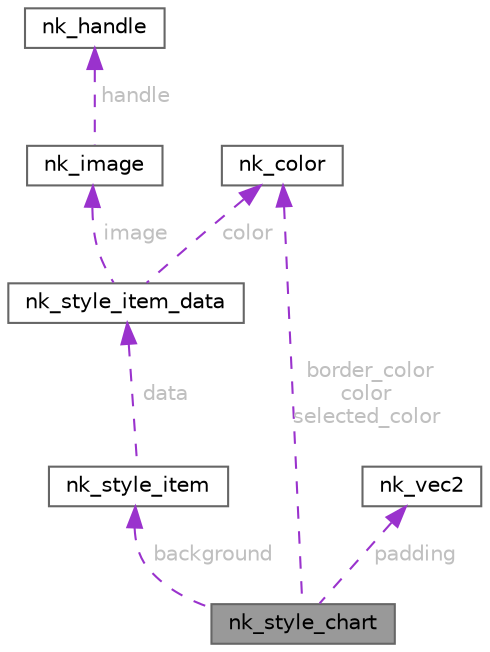 digraph "nk_style_chart"
{
 // LATEX_PDF_SIZE
  bgcolor="transparent";
  edge [fontname=Helvetica,fontsize=10,labelfontname=Helvetica,labelfontsize=10];
  node [fontname=Helvetica,fontsize=10,shape=box,height=0.2,width=0.4];
  Node1 [id="Node000001",label="nk_style_chart",height=0.2,width=0.4,color="gray40", fillcolor="grey60", style="filled", fontcolor="black",tooltip=" "];
  Node2 -> Node1 [id="edge8_Node000001_Node000002",dir="back",color="darkorchid3",style="dashed",tooltip=" ",label=" background",fontcolor="grey" ];
  Node2 [id="Node000002",label="nk_style_item",height=0.2,width=0.4,color="gray40", fillcolor="white", style="filled",URL="$structnk__style__item.html",tooltip=" "];
  Node3 -> Node2 [id="edge9_Node000002_Node000003",dir="back",color="darkorchid3",style="dashed",tooltip=" ",label=" data",fontcolor="grey" ];
  Node3 [id="Node000003",label="nk_style_item_data",height=0.2,width=0.4,color="gray40", fillcolor="white", style="filled",URL="$unionnk__style__item__data.html",tooltip=" "];
  Node4 -> Node3 [id="edge10_Node000003_Node000004",dir="back",color="darkorchid3",style="dashed",tooltip=" ",label=" image",fontcolor="grey" ];
  Node4 [id="Node000004",label="nk_image",height=0.2,width=0.4,color="gray40", fillcolor="white", style="filled",URL="$structnk__image.html",tooltip=" "];
  Node5 -> Node4 [id="edge11_Node000004_Node000005",dir="back",color="darkorchid3",style="dashed",tooltip=" ",label=" handle",fontcolor="grey" ];
  Node5 [id="Node000005",label="nk_handle",height=0.2,width=0.4,color="gray40", fillcolor="white", style="filled",URL="$unionnk__handle.html",tooltip=" "];
  Node6 -> Node3 [id="edge12_Node000003_Node000006",dir="back",color="darkorchid3",style="dashed",tooltip=" ",label=" color",fontcolor="grey" ];
  Node6 [id="Node000006",label="nk_color",height=0.2,width=0.4,color="gray40", fillcolor="white", style="filled",URL="$structnk__color.html",tooltip=" "];
  Node6 -> Node1 [id="edge13_Node000001_Node000006",dir="back",color="darkorchid3",style="dashed",tooltip=" ",label=" border_color\ncolor\nselected_color",fontcolor="grey" ];
  Node7 -> Node1 [id="edge14_Node000001_Node000007",dir="back",color="darkorchid3",style="dashed",tooltip=" ",label=" padding",fontcolor="grey" ];
  Node7 [id="Node000007",label="nk_vec2",height=0.2,width=0.4,color="gray40", fillcolor="white", style="filled",URL="$structnk__vec2.html",tooltip=" "];
}
